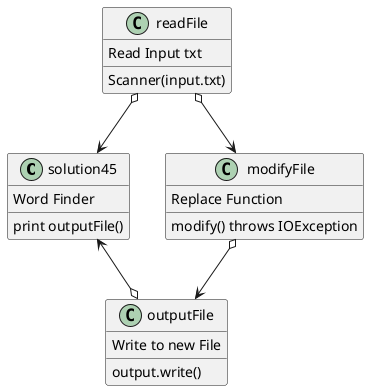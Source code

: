@startuml
'https://plantuml.com/sequence-diagram

class solution45 {
    Word Finder

    print outputFile()

}
class readFile {
    Read Input txt

    Scanner(input.txt)
}
class modifyFile {
    Replace Function

    modify() throws IOException

}
class outputFile {
    Write to new File

    output.write()
}

solution45 <--o outputFile
readFile o--> modifyFile
modifyFile o--> outputFile
readFile o--> solution45
@enduml